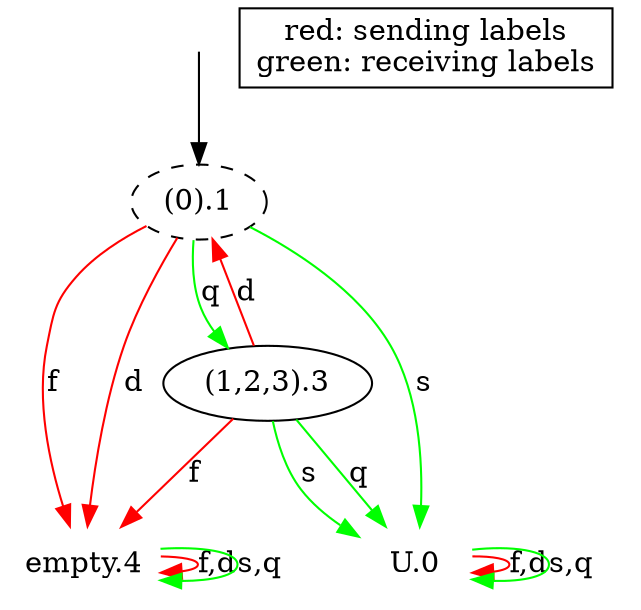 /*
  generator:   BSD 1.0-unreleased
  input file:  S.owfn
  bound:             1
  #labels (total):   1
  #sending labels:   2
  #receiving labels: 2
  #nodes:            4
  computation time:  0 s
*/

digraph {
	initialNode [shape=point,label="",style=invis,weight=100];
	initialNode -> "(0).1";
	"(0).1" [style=dashed];
	"(0).1" -> "empty.4" [label="f",color=red]; /*sending*/
	"(0).1" -> "empty.4" [label="d",color=red]; /*sending*/
	"(0).1" -> "U.0" [label="s",color=green]; /*receiving*/
	"(0).1" -> "(1,2,3).3" [label="q",color=green]; /*receiving*/
	"empty.4" [shape=plaintext];
	"empty.4" -> "empty.4" [label="f,d",color=red];  /*sending*/
	"empty.4" -> "empty.4" [label="s,q",color=green];  /*receiving*/
	"(1,2,3).3" -> "empty.4" [label="f",color=red]; /*sending*/
	"(1,2,3).3" -> "(0).1" [label="d",color=red]; /*sending*/
	"(1,2,3).3" -> "U.0" [label="s",color=green]; /*receiving*/
	"(1,2,3).3" -> "U.0" [label="q",color=green]; /*receiving*/
	"U.0" [shape=plaintext];
	"U.0" -> "U.0" [label="f,d",color=red];  /*sending*/
	"U.0" -> "U.0" [label="s,q",color=green];  /*receiving*/
	footnote [shape=box,label="red: sending labels\ngreen: receiving labels"];
}
